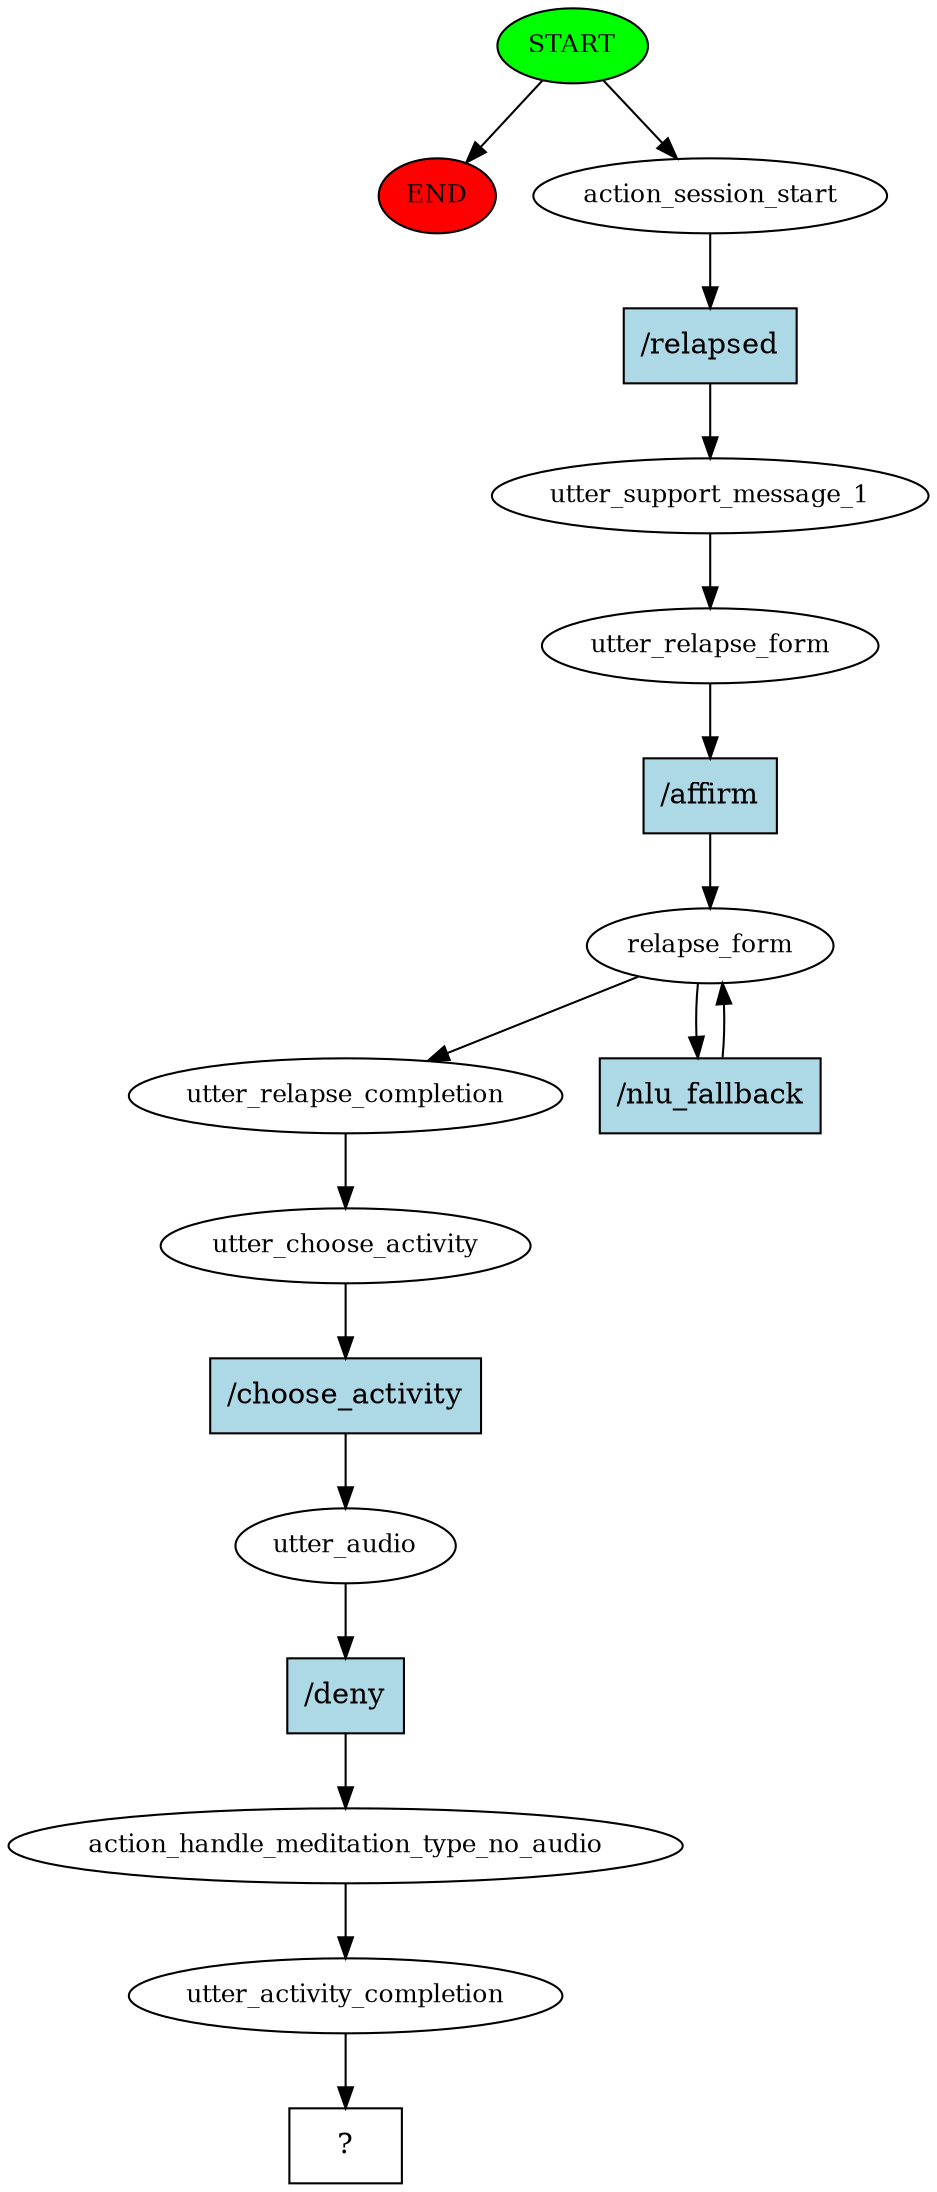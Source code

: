 digraph  {
0 [class="start active", fillcolor=green, fontsize=12, label=START, style=filled];
"-1" [class=end, fillcolor=red, fontsize=12, label=END, style=filled];
1 [class=active, fontsize=12, label=action_session_start];
2 [class=active, fontsize=12, label=utter_support_message_1];
3 [class=active, fontsize=12, label=utter_relapse_form];
4 [class=active, fontsize=12, label=relapse_form];
9 [class=active, fontsize=12, label=utter_relapse_completion];
10 [class=active, fontsize=12, label=utter_choose_activity];
11 [class=active, fontsize=12, label=utter_audio];
12 [class=active, fontsize=12, label=action_handle_meditation_type_no_audio];
13 [class=active, fontsize=12, label=utter_activity_completion];
14 [class="intent dashed active", label="  ?  ", shape=rect];
15 [class="intent active", fillcolor=lightblue, label="/relapsed", shape=rect, style=filled];
16 [class="intent active", fillcolor=lightblue, label="/affirm", shape=rect, style=filled];
17 [class="intent active", fillcolor=lightblue, label="/nlu_fallback", shape=rect, style=filled];
18 [class="intent active", fillcolor=lightblue, label="/choose_activity", shape=rect, style=filled];
19 [class="intent active", fillcolor=lightblue, label="/deny", shape=rect, style=filled];
0 -> "-1"  [class="", key=NONE, label=""];
0 -> 1  [class=active, key=NONE, label=""];
1 -> 15  [class=active, key=0];
2 -> 3  [class=active, key=NONE, label=""];
3 -> 16  [class=active, key=0];
4 -> 9  [class=active, key=NONE, label=""];
4 -> 17  [class=active, key=0];
9 -> 10  [class=active, key=NONE, label=""];
10 -> 18  [class=active, key=0];
11 -> 19  [class=active, key=0];
12 -> 13  [class=active, key=NONE, label=""];
13 -> 14  [class=active, key=NONE, label=""];
15 -> 2  [class=active, key=0];
16 -> 4  [class=active, key=0];
17 -> 4  [class=active, key=0];
18 -> 11  [class=active, key=0];
19 -> 12  [class=active, key=0];
}
